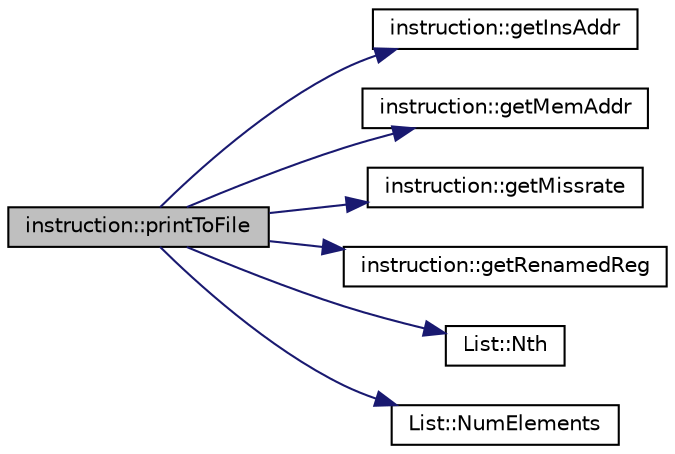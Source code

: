 digraph G
{
  edge [fontname="Helvetica",fontsize="10",labelfontname="Helvetica",labelfontsize="10"];
  node [fontname="Helvetica",fontsize="10",shape=record];
  rankdir=LR;
  Node1 [label="instruction::printToFile",height=0.2,width=0.4,color="black", fillcolor="grey75", style="filled" fontcolor="black"];
  Node1 -> Node2 [color="midnightblue",fontsize="10",style="solid",fontname="Helvetica"];
  Node2 [label="instruction::getInsAddr",height=0.2,width=0.4,color="black", fillcolor="white", style="filled",URL="$classinstruction.html#ac1fabe854c85726785052c7a5ebf6d39"];
  Node1 -> Node3 [color="midnightblue",fontsize="10",style="solid",fontname="Helvetica"];
  Node3 [label="instruction::getMemAddr",height=0.2,width=0.4,color="black", fillcolor="white", style="filled",URL="$classinstruction.html#a507811b2f10f679c90ac79ff64929272"];
  Node1 -> Node4 [color="midnightblue",fontsize="10",style="solid",fontname="Helvetica"];
  Node4 [label="instruction::getMissrate",height=0.2,width=0.4,color="black", fillcolor="white", style="filled",URL="$classinstruction.html#a7f04521e22bec22c519fdc44d7c8b83a"];
  Node1 -> Node5 [color="midnightblue",fontsize="10",style="solid",fontname="Helvetica"];
  Node5 [label="instruction::getRenamedReg",height=0.2,width=0.4,color="black", fillcolor="white", style="filled",URL="$classinstruction.html#a35b2a3db2dc9a22bbdcbce797d510c85"];
  Node1 -> Node6 [color="midnightblue",fontsize="10",style="solid",fontname="Helvetica"];
  Node6 [label="List::Nth",height=0.2,width=0.4,color="black", fillcolor="white", style="filled",URL="$classList.html#a5eb964816de33c85e1d46658ddf8c6c4"];
  Node1 -> Node7 [color="midnightblue",fontsize="10",style="solid",fontname="Helvetica"];
  Node7 [label="List::NumElements",height=0.2,width=0.4,color="black", fillcolor="white", style="filled",URL="$classList.html#ac2e9d50f703b01bf643fa6ce50837c26"];
}
